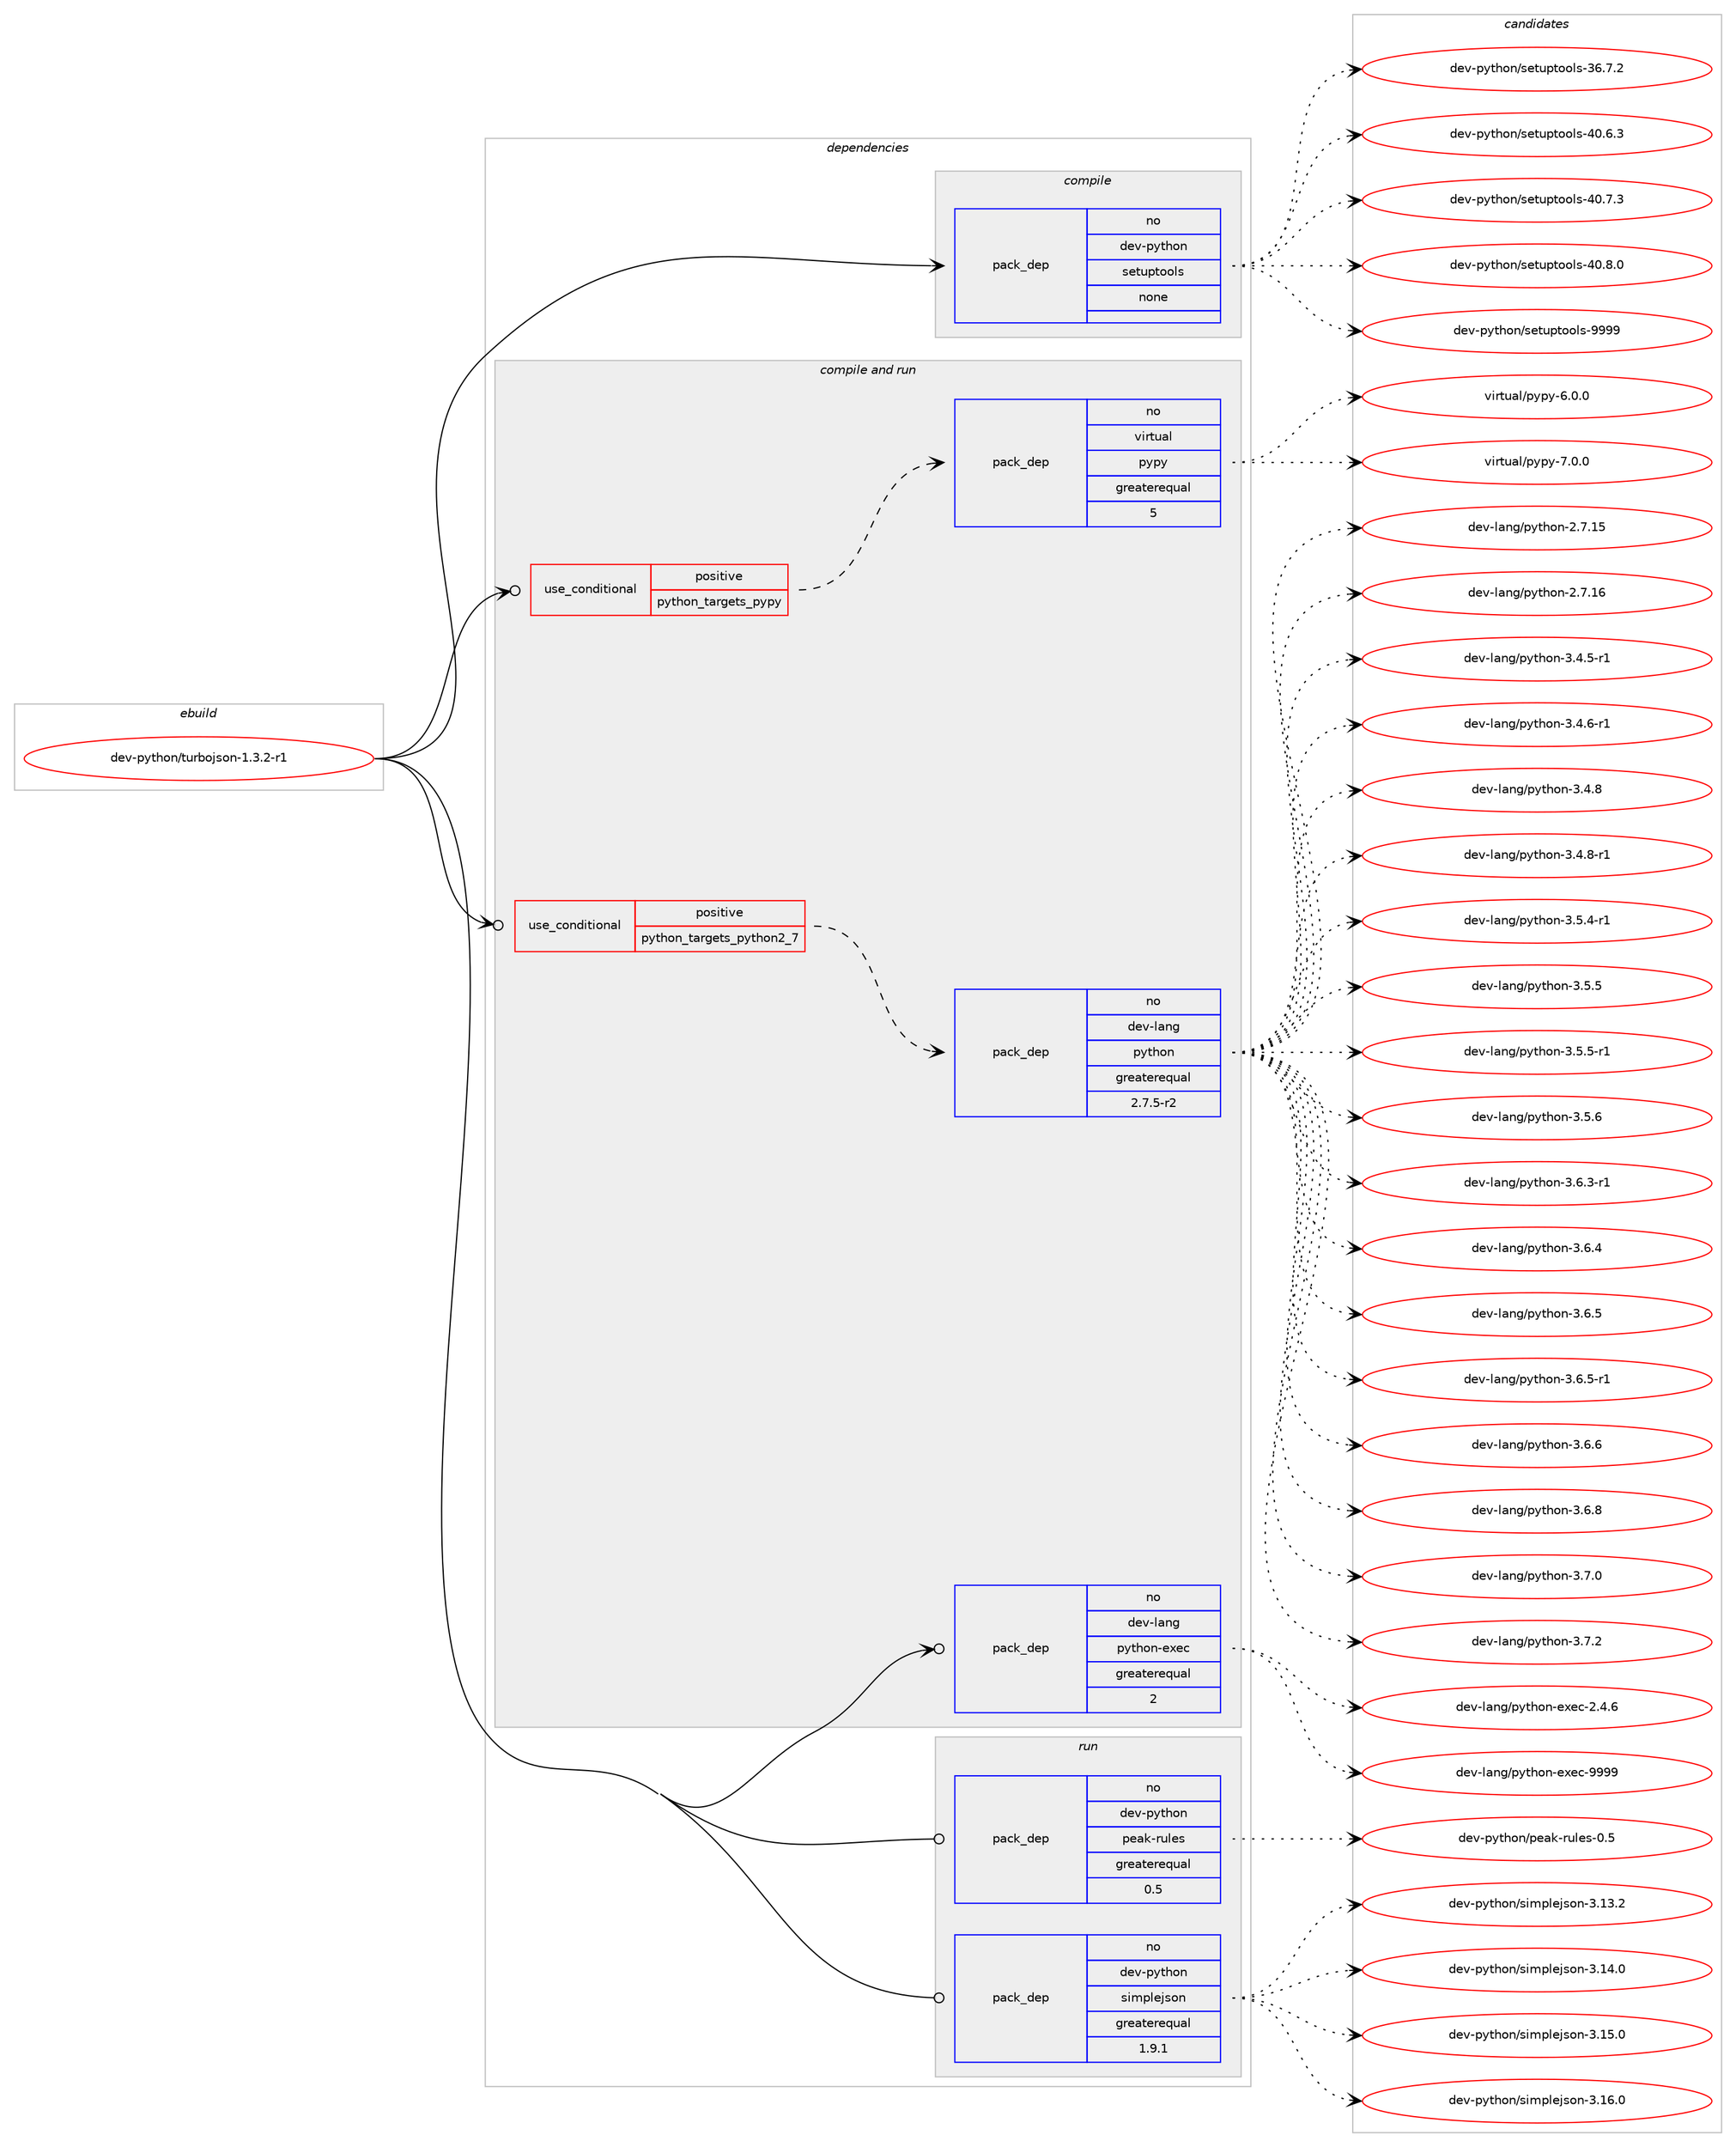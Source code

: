 digraph prolog {

# *************
# Graph options
# *************

newrank=true;
concentrate=true;
compound=true;
graph [rankdir=LR,fontname=Helvetica,fontsize=10,ranksep=1.5];#, ranksep=2.5, nodesep=0.2];
edge  [arrowhead=vee];
node  [fontname=Helvetica,fontsize=10];

# **********
# The ebuild
# **********

subgraph cluster_leftcol {
color=gray;
rank=same;
label=<<i>ebuild</i>>;
id [label="dev-python/turbojson-1.3.2-r1", color=red, width=4, href="../dev-python/turbojson-1.3.2-r1.svg"];
}

# ****************
# The dependencies
# ****************

subgraph cluster_midcol {
color=gray;
label=<<i>dependencies</i>>;
subgraph cluster_compile {
fillcolor="#eeeeee";
style=filled;
label=<<i>compile</i>>;
subgraph pack1036011 {
dependency1445380 [label=<<TABLE BORDER="0" CELLBORDER="1" CELLSPACING="0" CELLPADDING="4" WIDTH="220"><TR><TD ROWSPAN="6" CELLPADDING="30">pack_dep</TD></TR><TR><TD WIDTH="110">no</TD></TR><TR><TD>dev-python</TD></TR><TR><TD>setuptools</TD></TR><TR><TD>none</TD></TR><TR><TD></TD></TR></TABLE>>, shape=none, color=blue];
}
id:e -> dependency1445380:w [weight=20,style="solid",arrowhead="vee"];
}
subgraph cluster_compileandrun {
fillcolor="#eeeeee";
style=filled;
label=<<i>compile and run</i>>;
subgraph cond386006 {
dependency1445381 [label=<<TABLE BORDER="0" CELLBORDER="1" CELLSPACING="0" CELLPADDING="4"><TR><TD ROWSPAN="3" CELLPADDING="10">use_conditional</TD></TR><TR><TD>positive</TD></TR><TR><TD>python_targets_pypy</TD></TR></TABLE>>, shape=none, color=red];
subgraph pack1036012 {
dependency1445382 [label=<<TABLE BORDER="0" CELLBORDER="1" CELLSPACING="0" CELLPADDING="4" WIDTH="220"><TR><TD ROWSPAN="6" CELLPADDING="30">pack_dep</TD></TR><TR><TD WIDTH="110">no</TD></TR><TR><TD>virtual</TD></TR><TR><TD>pypy</TD></TR><TR><TD>greaterequal</TD></TR><TR><TD>5</TD></TR></TABLE>>, shape=none, color=blue];
}
dependency1445381:e -> dependency1445382:w [weight=20,style="dashed",arrowhead="vee"];
}
id:e -> dependency1445381:w [weight=20,style="solid",arrowhead="odotvee"];
subgraph cond386007 {
dependency1445383 [label=<<TABLE BORDER="0" CELLBORDER="1" CELLSPACING="0" CELLPADDING="4"><TR><TD ROWSPAN="3" CELLPADDING="10">use_conditional</TD></TR><TR><TD>positive</TD></TR><TR><TD>python_targets_python2_7</TD></TR></TABLE>>, shape=none, color=red];
subgraph pack1036013 {
dependency1445384 [label=<<TABLE BORDER="0" CELLBORDER="1" CELLSPACING="0" CELLPADDING="4" WIDTH="220"><TR><TD ROWSPAN="6" CELLPADDING="30">pack_dep</TD></TR><TR><TD WIDTH="110">no</TD></TR><TR><TD>dev-lang</TD></TR><TR><TD>python</TD></TR><TR><TD>greaterequal</TD></TR><TR><TD>2.7.5-r2</TD></TR></TABLE>>, shape=none, color=blue];
}
dependency1445383:e -> dependency1445384:w [weight=20,style="dashed",arrowhead="vee"];
}
id:e -> dependency1445383:w [weight=20,style="solid",arrowhead="odotvee"];
subgraph pack1036014 {
dependency1445385 [label=<<TABLE BORDER="0" CELLBORDER="1" CELLSPACING="0" CELLPADDING="4" WIDTH="220"><TR><TD ROWSPAN="6" CELLPADDING="30">pack_dep</TD></TR><TR><TD WIDTH="110">no</TD></TR><TR><TD>dev-lang</TD></TR><TR><TD>python-exec</TD></TR><TR><TD>greaterequal</TD></TR><TR><TD>2</TD></TR></TABLE>>, shape=none, color=blue];
}
id:e -> dependency1445385:w [weight=20,style="solid",arrowhead="odotvee"];
}
subgraph cluster_run {
fillcolor="#eeeeee";
style=filled;
label=<<i>run</i>>;
subgraph pack1036015 {
dependency1445386 [label=<<TABLE BORDER="0" CELLBORDER="1" CELLSPACING="0" CELLPADDING="4" WIDTH="220"><TR><TD ROWSPAN="6" CELLPADDING="30">pack_dep</TD></TR><TR><TD WIDTH="110">no</TD></TR><TR><TD>dev-python</TD></TR><TR><TD>peak-rules</TD></TR><TR><TD>greaterequal</TD></TR><TR><TD>0.5</TD></TR></TABLE>>, shape=none, color=blue];
}
id:e -> dependency1445386:w [weight=20,style="solid",arrowhead="odot"];
subgraph pack1036016 {
dependency1445387 [label=<<TABLE BORDER="0" CELLBORDER="1" CELLSPACING="0" CELLPADDING="4" WIDTH="220"><TR><TD ROWSPAN="6" CELLPADDING="30">pack_dep</TD></TR><TR><TD WIDTH="110">no</TD></TR><TR><TD>dev-python</TD></TR><TR><TD>simplejson</TD></TR><TR><TD>greaterequal</TD></TR><TR><TD>1.9.1</TD></TR></TABLE>>, shape=none, color=blue];
}
id:e -> dependency1445387:w [weight=20,style="solid",arrowhead="odot"];
}
}

# **************
# The candidates
# **************

subgraph cluster_choices {
rank=same;
color=gray;
label=<<i>candidates</i>>;

subgraph choice1036011 {
color=black;
nodesep=1;
choice100101118451121211161041111104711510111611711211611111110811545515446554650 [label="dev-python/setuptools-36.7.2", color=red, width=4,href="../dev-python/setuptools-36.7.2.svg"];
choice100101118451121211161041111104711510111611711211611111110811545524846544651 [label="dev-python/setuptools-40.6.3", color=red, width=4,href="../dev-python/setuptools-40.6.3.svg"];
choice100101118451121211161041111104711510111611711211611111110811545524846554651 [label="dev-python/setuptools-40.7.3", color=red, width=4,href="../dev-python/setuptools-40.7.3.svg"];
choice100101118451121211161041111104711510111611711211611111110811545524846564648 [label="dev-python/setuptools-40.8.0", color=red, width=4,href="../dev-python/setuptools-40.8.0.svg"];
choice10010111845112121116104111110471151011161171121161111111081154557575757 [label="dev-python/setuptools-9999", color=red, width=4,href="../dev-python/setuptools-9999.svg"];
dependency1445380:e -> choice100101118451121211161041111104711510111611711211611111110811545515446554650:w [style=dotted,weight="100"];
dependency1445380:e -> choice100101118451121211161041111104711510111611711211611111110811545524846544651:w [style=dotted,weight="100"];
dependency1445380:e -> choice100101118451121211161041111104711510111611711211611111110811545524846554651:w [style=dotted,weight="100"];
dependency1445380:e -> choice100101118451121211161041111104711510111611711211611111110811545524846564648:w [style=dotted,weight="100"];
dependency1445380:e -> choice10010111845112121116104111110471151011161171121161111111081154557575757:w [style=dotted,weight="100"];
}
subgraph choice1036012 {
color=black;
nodesep=1;
choice1181051141161179710847112121112121455446484648 [label="virtual/pypy-6.0.0", color=red, width=4,href="../virtual/pypy-6.0.0.svg"];
choice1181051141161179710847112121112121455546484648 [label="virtual/pypy-7.0.0", color=red, width=4,href="../virtual/pypy-7.0.0.svg"];
dependency1445382:e -> choice1181051141161179710847112121112121455446484648:w [style=dotted,weight="100"];
dependency1445382:e -> choice1181051141161179710847112121112121455546484648:w [style=dotted,weight="100"];
}
subgraph choice1036013 {
color=black;
nodesep=1;
choice10010111845108971101034711212111610411111045504655464953 [label="dev-lang/python-2.7.15", color=red, width=4,href="../dev-lang/python-2.7.15.svg"];
choice10010111845108971101034711212111610411111045504655464954 [label="dev-lang/python-2.7.16", color=red, width=4,href="../dev-lang/python-2.7.16.svg"];
choice1001011184510897110103471121211161041111104551465246534511449 [label="dev-lang/python-3.4.5-r1", color=red, width=4,href="../dev-lang/python-3.4.5-r1.svg"];
choice1001011184510897110103471121211161041111104551465246544511449 [label="dev-lang/python-3.4.6-r1", color=red, width=4,href="../dev-lang/python-3.4.6-r1.svg"];
choice100101118451089711010347112121116104111110455146524656 [label="dev-lang/python-3.4.8", color=red, width=4,href="../dev-lang/python-3.4.8.svg"];
choice1001011184510897110103471121211161041111104551465246564511449 [label="dev-lang/python-3.4.8-r1", color=red, width=4,href="../dev-lang/python-3.4.8-r1.svg"];
choice1001011184510897110103471121211161041111104551465346524511449 [label="dev-lang/python-3.5.4-r1", color=red, width=4,href="../dev-lang/python-3.5.4-r1.svg"];
choice100101118451089711010347112121116104111110455146534653 [label="dev-lang/python-3.5.5", color=red, width=4,href="../dev-lang/python-3.5.5.svg"];
choice1001011184510897110103471121211161041111104551465346534511449 [label="dev-lang/python-3.5.5-r1", color=red, width=4,href="../dev-lang/python-3.5.5-r1.svg"];
choice100101118451089711010347112121116104111110455146534654 [label="dev-lang/python-3.5.6", color=red, width=4,href="../dev-lang/python-3.5.6.svg"];
choice1001011184510897110103471121211161041111104551465446514511449 [label="dev-lang/python-3.6.3-r1", color=red, width=4,href="../dev-lang/python-3.6.3-r1.svg"];
choice100101118451089711010347112121116104111110455146544652 [label="dev-lang/python-3.6.4", color=red, width=4,href="../dev-lang/python-3.6.4.svg"];
choice100101118451089711010347112121116104111110455146544653 [label="dev-lang/python-3.6.5", color=red, width=4,href="../dev-lang/python-3.6.5.svg"];
choice1001011184510897110103471121211161041111104551465446534511449 [label="dev-lang/python-3.6.5-r1", color=red, width=4,href="../dev-lang/python-3.6.5-r1.svg"];
choice100101118451089711010347112121116104111110455146544654 [label="dev-lang/python-3.6.6", color=red, width=4,href="../dev-lang/python-3.6.6.svg"];
choice100101118451089711010347112121116104111110455146544656 [label="dev-lang/python-3.6.8", color=red, width=4,href="../dev-lang/python-3.6.8.svg"];
choice100101118451089711010347112121116104111110455146554648 [label="dev-lang/python-3.7.0", color=red, width=4,href="../dev-lang/python-3.7.0.svg"];
choice100101118451089711010347112121116104111110455146554650 [label="dev-lang/python-3.7.2", color=red, width=4,href="../dev-lang/python-3.7.2.svg"];
dependency1445384:e -> choice10010111845108971101034711212111610411111045504655464953:w [style=dotted,weight="100"];
dependency1445384:e -> choice10010111845108971101034711212111610411111045504655464954:w [style=dotted,weight="100"];
dependency1445384:e -> choice1001011184510897110103471121211161041111104551465246534511449:w [style=dotted,weight="100"];
dependency1445384:e -> choice1001011184510897110103471121211161041111104551465246544511449:w [style=dotted,weight="100"];
dependency1445384:e -> choice100101118451089711010347112121116104111110455146524656:w [style=dotted,weight="100"];
dependency1445384:e -> choice1001011184510897110103471121211161041111104551465246564511449:w [style=dotted,weight="100"];
dependency1445384:e -> choice1001011184510897110103471121211161041111104551465346524511449:w [style=dotted,weight="100"];
dependency1445384:e -> choice100101118451089711010347112121116104111110455146534653:w [style=dotted,weight="100"];
dependency1445384:e -> choice1001011184510897110103471121211161041111104551465346534511449:w [style=dotted,weight="100"];
dependency1445384:e -> choice100101118451089711010347112121116104111110455146534654:w [style=dotted,weight="100"];
dependency1445384:e -> choice1001011184510897110103471121211161041111104551465446514511449:w [style=dotted,weight="100"];
dependency1445384:e -> choice100101118451089711010347112121116104111110455146544652:w [style=dotted,weight="100"];
dependency1445384:e -> choice100101118451089711010347112121116104111110455146544653:w [style=dotted,weight="100"];
dependency1445384:e -> choice1001011184510897110103471121211161041111104551465446534511449:w [style=dotted,weight="100"];
dependency1445384:e -> choice100101118451089711010347112121116104111110455146544654:w [style=dotted,weight="100"];
dependency1445384:e -> choice100101118451089711010347112121116104111110455146544656:w [style=dotted,weight="100"];
dependency1445384:e -> choice100101118451089711010347112121116104111110455146554648:w [style=dotted,weight="100"];
dependency1445384:e -> choice100101118451089711010347112121116104111110455146554650:w [style=dotted,weight="100"];
}
subgraph choice1036014 {
color=black;
nodesep=1;
choice1001011184510897110103471121211161041111104510112010199455046524654 [label="dev-lang/python-exec-2.4.6", color=red, width=4,href="../dev-lang/python-exec-2.4.6.svg"];
choice10010111845108971101034711212111610411111045101120101994557575757 [label="dev-lang/python-exec-9999", color=red, width=4,href="../dev-lang/python-exec-9999.svg"];
dependency1445385:e -> choice1001011184510897110103471121211161041111104510112010199455046524654:w [style=dotted,weight="100"];
dependency1445385:e -> choice10010111845108971101034711212111610411111045101120101994557575757:w [style=dotted,weight="100"];
}
subgraph choice1036015 {
color=black;
nodesep=1;
choice1001011184511212111610411111047112101971074511411710810111545484653 [label="dev-python/peak-rules-0.5", color=red, width=4,href="../dev-python/peak-rules-0.5.svg"];
dependency1445386:e -> choice1001011184511212111610411111047112101971074511411710810111545484653:w [style=dotted,weight="100"];
}
subgraph choice1036016 {
color=black;
nodesep=1;
choice100101118451121211161041111104711510510911210810110611511111045514649514650 [label="dev-python/simplejson-3.13.2", color=red, width=4,href="../dev-python/simplejson-3.13.2.svg"];
choice100101118451121211161041111104711510510911210810110611511111045514649524648 [label="dev-python/simplejson-3.14.0", color=red, width=4,href="../dev-python/simplejson-3.14.0.svg"];
choice100101118451121211161041111104711510510911210810110611511111045514649534648 [label="dev-python/simplejson-3.15.0", color=red, width=4,href="../dev-python/simplejson-3.15.0.svg"];
choice100101118451121211161041111104711510510911210810110611511111045514649544648 [label="dev-python/simplejson-3.16.0", color=red, width=4,href="../dev-python/simplejson-3.16.0.svg"];
dependency1445387:e -> choice100101118451121211161041111104711510510911210810110611511111045514649514650:w [style=dotted,weight="100"];
dependency1445387:e -> choice100101118451121211161041111104711510510911210810110611511111045514649524648:w [style=dotted,weight="100"];
dependency1445387:e -> choice100101118451121211161041111104711510510911210810110611511111045514649534648:w [style=dotted,weight="100"];
dependency1445387:e -> choice100101118451121211161041111104711510510911210810110611511111045514649544648:w [style=dotted,weight="100"];
}
}

}
